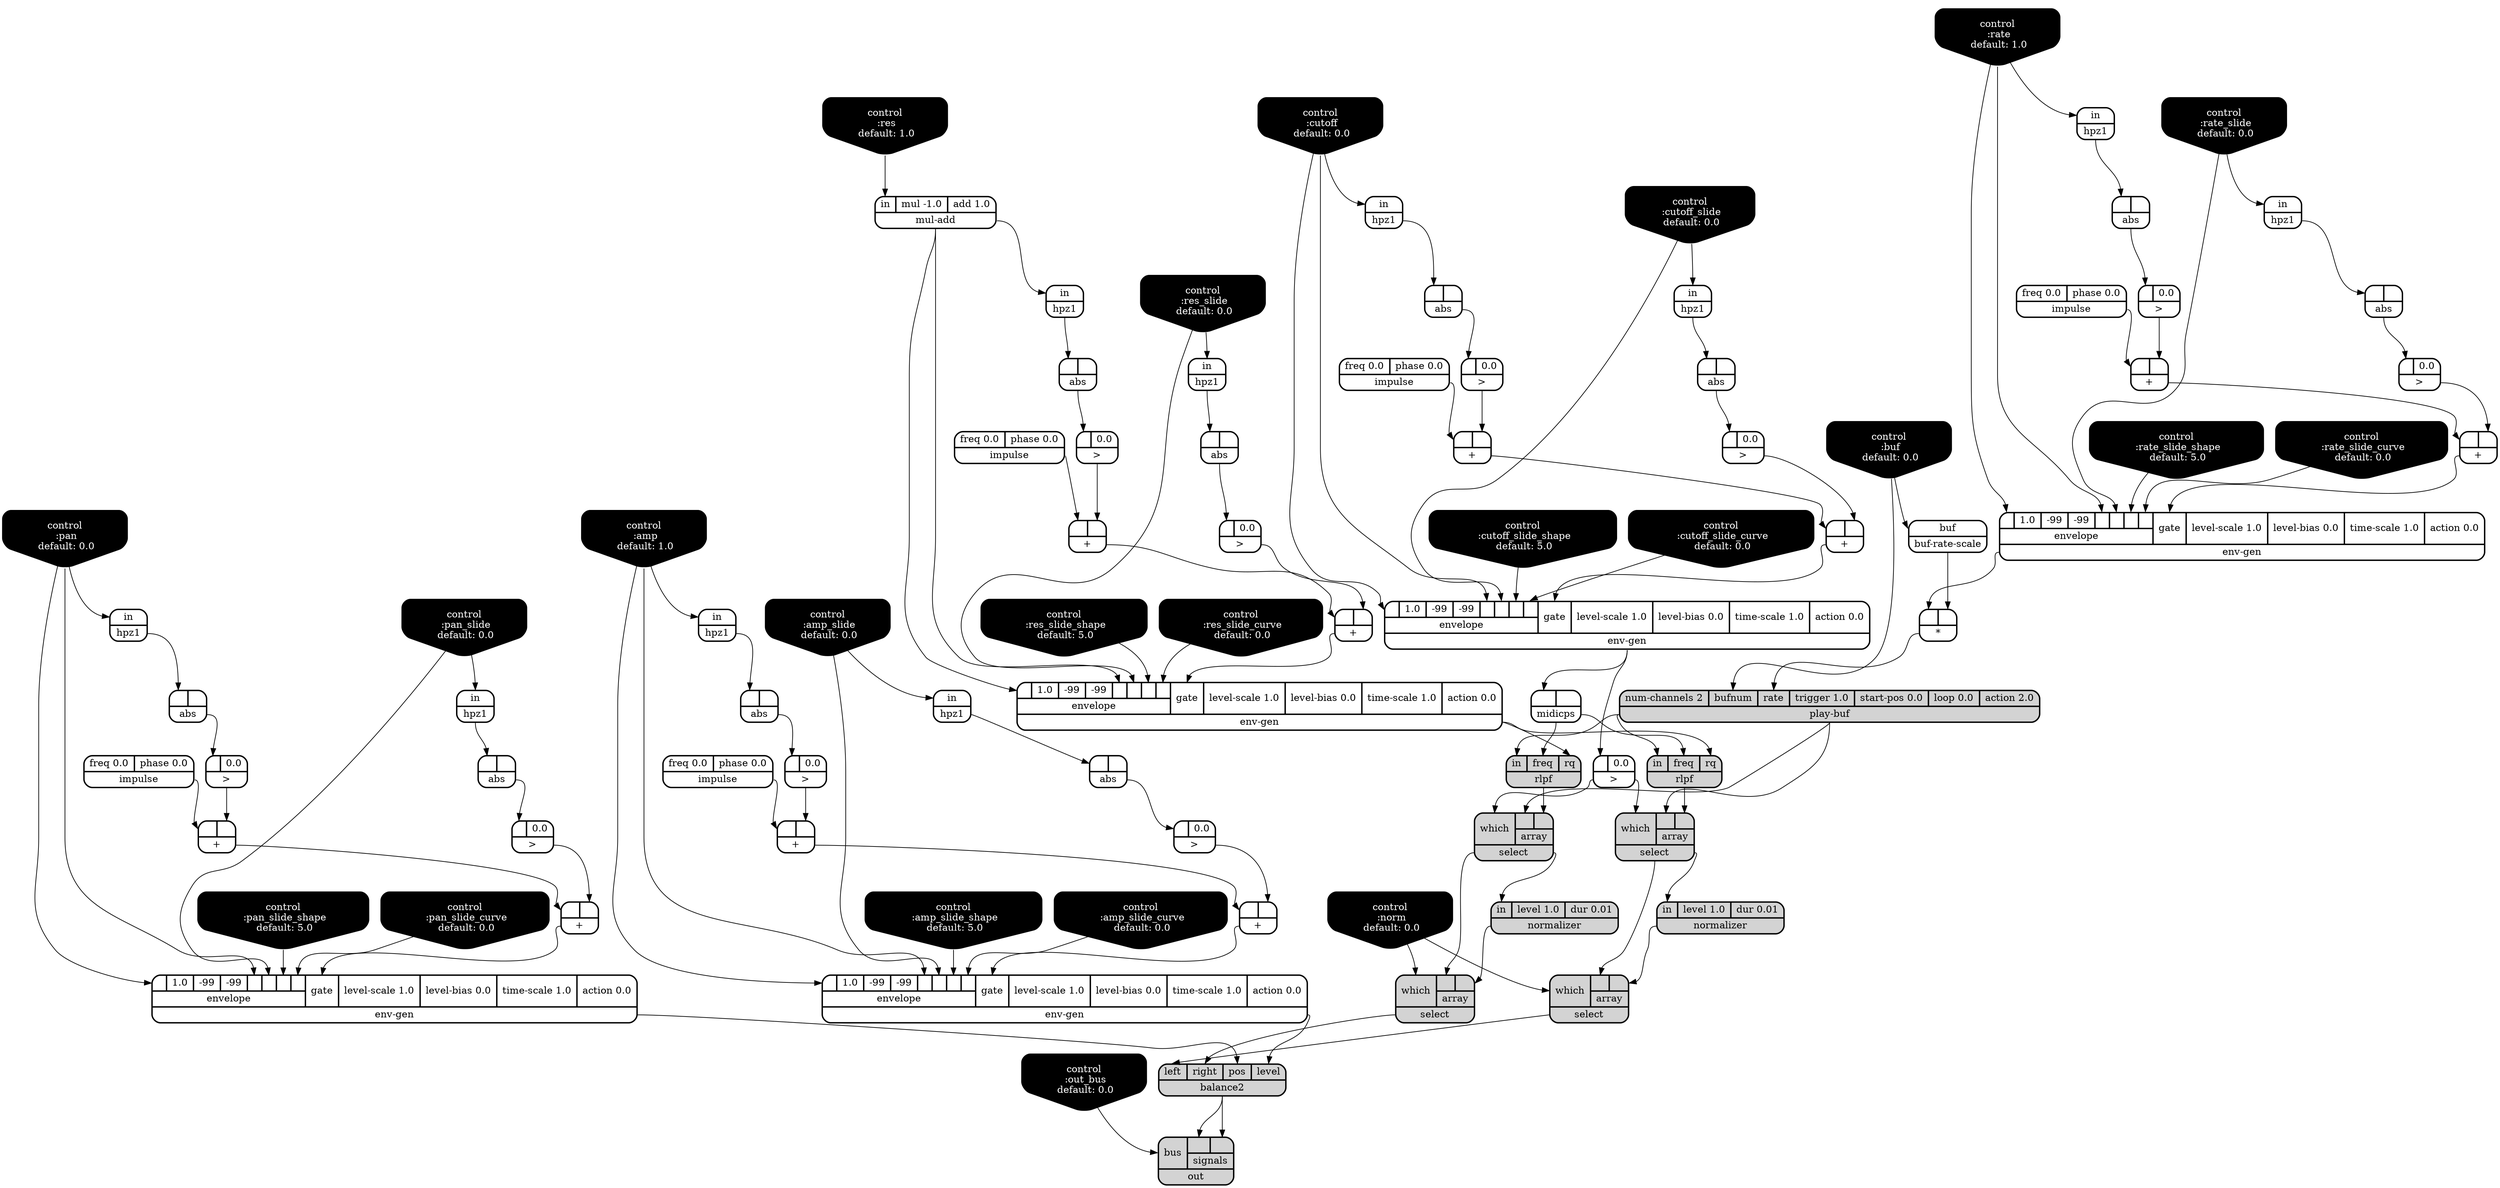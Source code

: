 digraph synthdef {
37 [label = "{{ <a> |<b> } |<__UG_NAME__>* }" style="bold, rounded" shape=record rankdir=LR];
33 [label = "{{ <a> |<b> } |<__UG_NAME__>+ }" style="bold, rounded" shape=record rankdir=LR];
34 [label = "{{ <a> |<b> } |<__UG_NAME__>+ }" style="bold, rounded" shape=record rankdir=LR];
43 [label = "{{ <a> |<b> } |<__UG_NAME__>+ }" style="bold, rounded" shape=record rankdir=LR];
47 [label = "{{ <a> |<b> } |<__UG_NAME__>+ }" style="bold, rounded" shape=record rankdir=LR];
54 [label = "{{ <a> |<b> } |<__UG_NAME__>+ }" style="bold, rounded" shape=record rankdir=LR];
57 [label = "{{ <a> |<b> } |<__UG_NAME__>+ }" style="bold, rounded" shape=record rankdir=LR];
65 [label = "{{ <a> |<b> } |<__UG_NAME__>+ }" style="bold, rounded" shape=record rankdir=LR];
67 [label = "{{ <a> |<b> } |<__UG_NAME__>+ }" style="bold, rounded" shape=record rankdir=LR];
81 [label = "{{ <a> |<b> } |<__UG_NAME__>+ }" style="bold, rounded" shape=record rankdir=LR];
85 [label = "{{ <a> |<b> } |<__UG_NAME__>+ }" style="bold, rounded" shape=record rankdir=LR];
25 [label = "{{ <a> |<b> 0.0} |<__UG_NAME__>\> }" style="bold, rounded" shape=record rankdir=LR];
31 [label = "{{ <a> |<b> 0.0} |<__UG_NAME__>\> }" style="bold, rounded" shape=record rankdir=LR];
42 [label = "{{ <a> |<b> 0.0} |<__UG_NAME__>\> }" style="bold, rounded" shape=record rankdir=LR];
46 [label = "{{ <a> |<b> 0.0} |<__UG_NAME__>\> }" style="bold, rounded" shape=record rankdir=LR];
53 [label = "{{ <a> |<b> 0.0} |<__UG_NAME__>\> }" style="bold, rounded" shape=record rankdir=LR];
56 [label = "{{ <a> |<b> 0.0} |<__UG_NAME__>\> }" style="bold, rounded" shape=record rankdir=LR];
59 [label = "{{ <a> |<b> 0.0} |<__UG_NAME__>\> }" style="bold, rounded" shape=record rankdir=LR];
64 [label = "{{ <a> |<b> 0.0} |<__UG_NAME__>\> }" style="bold, rounded" shape=record rankdir=LR];
66 [label = "{{ <a> |<b> 0.0} |<__UG_NAME__>\> }" style="bold, rounded" shape=record rankdir=LR];
80 [label = "{{ <a> |<b> 0.0} |<__UG_NAME__>\> }" style="bold, rounded" shape=record rankdir=LR];
84 [label = "{{ <a> |<b> 0.0} |<__UG_NAME__>\> }" style="bold, rounded" shape=record rankdir=LR];
24 [label = "{{ <a> |<b> } |<__UG_NAME__>abs }" style="bold, rounded" shape=record rankdir=LR];
30 [label = "{{ <a> |<b> } |<__UG_NAME__>abs }" style="bold, rounded" shape=record rankdir=LR];
41 [label = "{{ <a> |<b> } |<__UG_NAME__>abs }" style="bold, rounded" shape=record rankdir=LR];
45 [label = "{{ <a> |<b> } |<__UG_NAME__>abs }" style="bold, rounded" shape=record rankdir=LR];
49 [label = "{{ <a> |<b> } |<__UG_NAME__>abs }" style="bold, rounded" shape=record rankdir=LR];
52 [label = "{{ <a> |<b> } |<__UG_NAME__>abs }" style="bold, rounded" shape=record rankdir=LR];
55 [label = "{{ <a> |<b> } |<__UG_NAME__>abs }" style="bold, rounded" shape=record rankdir=LR];
63 [label = "{{ <a> |<b> } |<__UG_NAME__>abs }" style="bold, rounded" shape=record rankdir=LR];
79 [label = "{{ <a> |<b> } |<__UG_NAME__>abs }" style="bold, rounded" shape=record rankdir=LR];
83 [label = "{{ <a> |<b> } |<__UG_NAME__>abs }" style="bold, rounded" shape=record rankdir=LR];
87 [label = "{{ <left> left|<right> right|<pos> pos|<level> level} |<__UG_NAME__>balance2 }" style="filled, bold, rounded"  shape=record rankdir=LR];
36 [label = "{{ <buf> buf} |<__UG_NAME__>buf-rate-scale }" style="bold, rounded" shape=record rankdir=LR];
0 [label = "control
 :buf
 default: 0.0" shape=invhouse style="rounded, filled, bold" fillcolor=black fontcolor=white ]; 
1 [label = "control
 :amp
 default: 1.0" shape=invhouse style="rounded, filled, bold" fillcolor=black fontcolor=white ]; 
2 [label = "control
 :amp_slide
 default: 0.0" shape=invhouse style="rounded, filled, bold" fillcolor=black fontcolor=white ]; 
3 [label = "control
 :amp_slide_shape
 default: 5.0" shape=invhouse style="rounded, filled, bold" fillcolor=black fontcolor=white ]; 
4 [label = "control
 :amp_slide_curve
 default: 0.0" shape=invhouse style="rounded, filled, bold" fillcolor=black fontcolor=white ]; 
5 [label = "control
 :pan
 default: 0.0" shape=invhouse style="rounded, filled, bold" fillcolor=black fontcolor=white ]; 
6 [label = "control
 :pan_slide
 default: 0.0" shape=invhouse style="rounded, filled, bold" fillcolor=black fontcolor=white ]; 
7 [label = "control
 :pan_slide_shape
 default: 5.0" shape=invhouse style="rounded, filled, bold" fillcolor=black fontcolor=white ]; 
8 [label = "control
 :pan_slide_curve
 default: 0.0" shape=invhouse style="rounded, filled, bold" fillcolor=black fontcolor=white ]; 
9 [label = "control
 :cutoff
 default: 0.0" shape=invhouse style="rounded, filled, bold" fillcolor=black fontcolor=white ]; 
10 [label = "control
 :cutoff_slide
 default: 0.0" shape=invhouse style="rounded, filled, bold" fillcolor=black fontcolor=white ]; 
11 [label = "control
 :cutoff_slide_shape
 default: 5.0" shape=invhouse style="rounded, filled, bold" fillcolor=black fontcolor=white ]; 
12 [label = "control
 :cutoff_slide_curve
 default: 0.0" shape=invhouse style="rounded, filled, bold" fillcolor=black fontcolor=white ]; 
13 [label = "control
 :res
 default: 1.0" shape=invhouse style="rounded, filled, bold" fillcolor=black fontcolor=white ]; 
14 [label = "control
 :res_slide
 default: 0.0" shape=invhouse style="rounded, filled, bold" fillcolor=black fontcolor=white ]; 
15 [label = "control
 :res_slide_shape
 default: 5.0" shape=invhouse style="rounded, filled, bold" fillcolor=black fontcolor=white ]; 
16 [label = "control
 :res_slide_curve
 default: 0.0" shape=invhouse style="rounded, filled, bold" fillcolor=black fontcolor=white ]; 
17 [label = "control
 :rate
 default: 1.0" shape=invhouse style="rounded, filled, bold" fillcolor=black fontcolor=white ]; 
18 [label = "control
 :rate_slide
 default: 0.0" shape=invhouse style="rounded, filled, bold" fillcolor=black fontcolor=white ]; 
19 [label = "control
 :rate_slide_shape
 default: 5.0" shape=invhouse style="rounded, filled, bold" fillcolor=black fontcolor=white ]; 
20 [label = "control
 :rate_slide_curve
 default: 0.0" shape=invhouse style="rounded, filled, bold" fillcolor=black fontcolor=white ]; 
21 [label = "control
 :norm
 default: 0.0" shape=invhouse style="rounded, filled, bold" fillcolor=black fontcolor=white ]; 
22 [label = "control
 :out_bus
 default: 0.0" shape=invhouse style="rounded, filled, bold" fillcolor=black fontcolor=white ]; 
35 [label = "{{ {{<envelope___control___0>|1.0|-99|-99|<envelope___control___4>|<envelope___control___5>|<envelope___control___6>|<envelope___control___7>}|envelope}|<gate> gate|<level____scale> level-scale 1.0|<level____bias> level-bias 0.0|<time____scale> time-scale 1.0|<action> action 0.0} |<__UG_NAME__>env-gen }" style="bold, rounded" shape=record rankdir=LR];
58 [label = "{{ {{<envelope___control___0>|1.0|-99|-99|<envelope___control___4>|<envelope___control___5>|<envelope___control___6>|<envelope___control___7>}|envelope}|<gate> gate|<level____scale> level-scale 1.0|<level____bias> level-bias 0.0|<time____scale> time-scale 1.0|<action> action 0.0} |<__UG_NAME__>env-gen }" style="bold, rounded" shape=record rankdir=LR];
68 [label = "{{ {{<envelope___mul____add___0>|1.0|-99|-99|<envelope___mul____add___4>|<envelope___control___5>|<envelope___control___6>|<envelope___control___7>}|envelope}|<gate> gate|<level____scale> level-scale 1.0|<level____bias> level-bias 0.0|<time____scale> time-scale 1.0|<action> action 0.0} |<__UG_NAME__>env-gen }" style="bold, rounded" shape=record rankdir=LR];
77 [label = "{{ {{<envelope___control___0>|1.0|-99|-99|<envelope___control___4>|<envelope___control___5>|<envelope___control___6>|<envelope___control___7>}|envelope}|<gate> gate|<level____scale> level-scale 1.0|<level____bias> level-bias 0.0|<time____scale> time-scale 1.0|<action> action 0.0} |<__UG_NAME__>env-gen }" style="bold, rounded" shape=record rankdir=LR];
86 [label = "{{ {{<envelope___control___0>|1.0|-99|-99|<envelope___control___4>|<envelope___control___5>|<envelope___control___6>|<envelope___control___7>}|envelope}|<gate> gate|<level____scale> level-scale 1.0|<level____bias> level-bias 0.0|<time____scale> time-scale 1.0|<action> action 0.0} |<__UG_NAME__>env-gen }" style="bold, rounded" shape=record rankdir=LR];
23 [label = "{{ <in> in} |<__UG_NAME__>hpz1 }" style="bold, rounded" shape=record rankdir=LR];
26 [label = "{{ <in> in} |<__UG_NAME__>hpz1 }" style="bold, rounded" shape=record rankdir=LR];
28 [label = "{{ <in> in} |<__UG_NAME__>hpz1 }" style="bold, rounded" shape=record rankdir=LR];
29 [label = "{{ <in> in} |<__UG_NAME__>hpz1 }" style="bold, rounded" shape=record rankdir=LR];
39 [label = "{{ <in> in} |<__UG_NAME__>hpz1 }" style="bold, rounded" shape=record rankdir=LR];
40 [label = "{{ <in> in} |<__UG_NAME__>hpz1 }" style="bold, rounded" shape=record rankdir=LR];
44 [label = "{{ <in> in} |<__UG_NAME__>hpz1 }" style="bold, rounded" shape=record rankdir=LR];
51 [label = "{{ <in> in} |<__UG_NAME__>hpz1 }" style="bold, rounded" shape=record rankdir=LR];
78 [label = "{{ <in> in} |<__UG_NAME__>hpz1 }" style="bold, rounded" shape=record rankdir=LR];
82 [label = "{{ <in> in} |<__UG_NAME__>hpz1 }" style="bold, rounded" shape=record rankdir=LR];
32 [label = "{{ <freq> freq 0.0|<phase> phase 0.0} |<__UG_NAME__>impulse }" style="bold, rounded" shape=record rankdir=LR];
38 [label = "{{ <freq> freq 0.0|<phase> phase 0.0} |<__UG_NAME__>impulse }" style="bold, rounded" shape=record rankdir=LR];
48 [label = "{{ <freq> freq 0.0|<phase> phase 0.0} |<__UG_NAME__>impulse }" style="bold, rounded" shape=record rankdir=LR];
50 [label = "{{ <freq> freq 0.0|<phase> phase 0.0} |<__UG_NAME__>impulse }" style="bold, rounded" shape=record rankdir=LR];
62 [label = "{{ <freq> freq 0.0|<phase> phase 0.0} |<__UG_NAME__>impulse }" style="bold, rounded" shape=record rankdir=LR];
61 [label = "{{ <a> |<b> } |<__UG_NAME__>midicps }" style="bold, rounded" shape=record rankdir=LR];
27 [label = "{{ <in> in|<mul> mul -1.0|<add> add 1.0} |<__UG_NAME__>mul-add }" style="bold, rounded" shape=record rankdir=LR];
71 [label = "{{ <in> in|<level> level 1.0|<dur> dur 0.01} |<__UG_NAME__>normalizer }" style="filled, bold, rounded"  shape=record rankdir=LR];
75 [label = "{{ <in> in|<level> level 1.0|<dur> dur 0.01} |<__UG_NAME__>normalizer }" style="filled, bold, rounded"  shape=record rankdir=LR];
88 [label = "{{ <bus> bus|{{<signals___balance2___0>|<signals___balance2___1>}|signals}} |<__UG_NAME__>out }" style="filled, bold, rounded"  shape=record rankdir=LR];
60 [label = "{{ <num____channels> num-channels 2|<bufnum> bufnum|<rate> rate|<trigger> trigger 1.0|<start____pos> start-pos 0.0|<loop> loop 0.0|<action> action 2.0} |<__UG_NAME__>play-buf }" style="filled, bold, rounded"  shape=record rankdir=LR];
69 [label = "{{ <in> in|<freq> freq|<rq> rq} |<__UG_NAME__>rlpf }" style="filled, bold, rounded"  shape=record rankdir=LR];
73 [label = "{{ <in> in|<freq> freq|<rq> rq} |<__UG_NAME__>rlpf }" style="filled, bold, rounded"  shape=record rankdir=LR];
70 [label = "{{ <which> which|{{<array___play____buf___0>|<array___rlpf___1>}|array}} |<__UG_NAME__>select }" style="filled, bold, rounded"  shape=record rankdir=LR];
72 [label = "{{ <which> which|{{<array___select___0>|<array___normalizer___1>}|array}} |<__UG_NAME__>select }" style="filled, bold, rounded"  shape=record rankdir=LR];
74 [label = "{{ <which> which|{{<array___play____buf___0>|<array___rlpf___1>}|array}} |<__UG_NAME__>select }" style="filled, bold, rounded"  shape=record rankdir=LR];
76 [label = "{{ <which> which|{{<array___select___0>|<array___normalizer___1>}|array}} |<__UG_NAME__>select }" style="filled, bold, rounded"  shape=record rankdir=LR];

36:__UG_NAME__ -> 37:b ;
35:__UG_NAME__ -> 37:a ;
31:__UG_NAME__ -> 33:b ;
32:__UG_NAME__ -> 33:a ;
25:__UG_NAME__ -> 34:b ;
33:__UG_NAME__ -> 34:a ;
42:__UG_NAME__ -> 43:b ;
38:__UG_NAME__ -> 43:a ;
46:__UG_NAME__ -> 47:b ;
43:__UG_NAME__ -> 47:a ;
53:__UG_NAME__ -> 54:b ;
48:__UG_NAME__ -> 54:a ;
56:__UG_NAME__ -> 57:b ;
54:__UG_NAME__ -> 57:a ;
64:__UG_NAME__ -> 65:b ;
62:__UG_NAME__ -> 65:a ;
66:__UG_NAME__ -> 67:b ;
65:__UG_NAME__ -> 67:a ;
80:__UG_NAME__ -> 81:b ;
50:__UG_NAME__ -> 81:a ;
84:__UG_NAME__ -> 85:b ;
81:__UG_NAME__ -> 85:a ;
24:__UG_NAME__ -> 25:a ;
30:__UG_NAME__ -> 31:a ;
41:__UG_NAME__ -> 42:a ;
45:__UG_NAME__ -> 46:a ;
49:__UG_NAME__ -> 53:a ;
55:__UG_NAME__ -> 56:a ;
58:__UG_NAME__ -> 59:a ;
63:__UG_NAME__ -> 64:a ;
52:__UG_NAME__ -> 66:a ;
79:__UG_NAME__ -> 80:a ;
83:__UG_NAME__ -> 84:a ;
23:__UG_NAME__ -> 24:a ;
29:__UG_NAME__ -> 30:a ;
40:__UG_NAME__ -> 41:a ;
44:__UG_NAME__ -> 45:a ;
39:__UG_NAME__ -> 49:a ;
51:__UG_NAME__ -> 52:a ;
26:__UG_NAME__ -> 55:a ;
28:__UG_NAME__ -> 63:a ;
78:__UG_NAME__ -> 79:a ;
82:__UG_NAME__ -> 83:a ;
86:__UG_NAME__ -> 87:level ;
77:__UG_NAME__ -> 87:pos ;
72:__UG_NAME__ -> 87:right ;
76:__UG_NAME__ -> 87:left ;
0:__UG_NAME__ -> 36:buf ;
34:__UG_NAME__ -> 35:gate ;
17:__UG_NAME__ -> 35:envelope___control___0 ;
17:__UG_NAME__ -> 35:envelope___control___4 ;
18:__UG_NAME__ -> 35:envelope___control___5 ;
19:__UG_NAME__ -> 35:envelope___control___6 ;
20:__UG_NAME__ -> 35:envelope___control___7 ;
57:__UG_NAME__ -> 58:gate ;
9:__UG_NAME__ -> 58:envelope___control___0 ;
9:__UG_NAME__ -> 58:envelope___control___4 ;
10:__UG_NAME__ -> 58:envelope___control___5 ;
11:__UG_NAME__ -> 58:envelope___control___6 ;
12:__UG_NAME__ -> 58:envelope___control___7 ;
67:__UG_NAME__ -> 68:gate ;
27:__UG_NAME__ -> 68:envelope___mul____add___0 ;
27:__UG_NAME__ -> 68:envelope___mul____add___4 ;
14:__UG_NAME__ -> 68:envelope___control___5 ;
15:__UG_NAME__ -> 68:envelope___control___6 ;
16:__UG_NAME__ -> 68:envelope___control___7 ;
47:__UG_NAME__ -> 77:gate ;
5:__UG_NAME__ -> 77:envelope___control___0 ;
5:__UG_NAME__ -> 77:envelope___control___4 ;
6:__UG_NAME__ -> 77:envelope___control___5 ;
7:__UG_NAME__ -> 77:envelope___control___6 ;
8:__UG_NAME__ -> 77:envelope___control___7 ;
85:__UG_NAME__ -> 86:gate ;
1:__UG_NAME__ -> 86:envelope___control___0 ;
1:__UG_NAME__ -> 86:envelope___control___4 ;
2:__UG_NAME__ -> 86:envelope___control___5 ;
3:__UG_NAME__ -> 86:envelope___control___6 ;
4:__UG_NAME__ -> 86:envelope___control___7 ;
18:__UG_NAME__ -> 23:in ;
10:__UG_NAME__ -> 26:in ;
27:__UG_NAME__ -> 28:in ;
17:__UG_NAME__ -> 29:in ;
9:__UG_NAME__ -> 39:in ;
5:__UG_NAME__ -> 40:in ;
6:__UG_NAME__ -> 44:in ;
14:__UG_NAME__ -> 51:in ;
1:__UG_NAME__ -> 78:in ;
2:__UG_NAME__ -> 82:in ;
58:__UG_NAME__ -> 61:a ;
13:__UG_NAME__ -> 27:in ;
70:__UG_NAME__ -> 71:in ;
74:__UG_NAME__ -> 75:in ;
87:__UG_NAME__ -> 88:signals___balance2___0 ;
87:__UG_NAME__ -> 88:signals___balance2___1 ;
22:__UG_NAME__ -> 88:bus ;
37:__UG_NAME__ -> 60:rate ;
0:__UG_NAME__ -> 60:bufnum ;
68:__UG_NAME__ -> 69:rq ;
61:__UG_NAME__ -> 69:freq ;
60:__UG_NAME__ -> 69:in ;
68:__UG_NAME__ -> 73:rq ;
61:__UG_NAME__ -> 73:freq ;
60:__UG_NAME__ -> 73:in ;
60:__UG_NAME__ -> 70:array___play____buf___0 ;
69:__UG_NAME__ -> 70:array___rlpf___1 ;
59:__UG_NAME__ -> 70:which ;
70:__UG_NAME__ -> 72:array___select___0 ;
71:__UG_NAME__ -> 72:array___normalizer___1 ;
21:__UG_NAME__ -> 72:which ;
60:__UG_NAME__ -> 74:array___play____buf___0 ;
73:__UG_NAME__ -> 74:array___rlpf___1 ;
59:__UG_NAME__ -> 74:which ;
74:__UG_NAME__ -> 76:array___select___0 ;
75:__UG_NAME__ -> 76:array___normalizer___1 ;
21:__UG_NAME__ -> 76:which ;

}